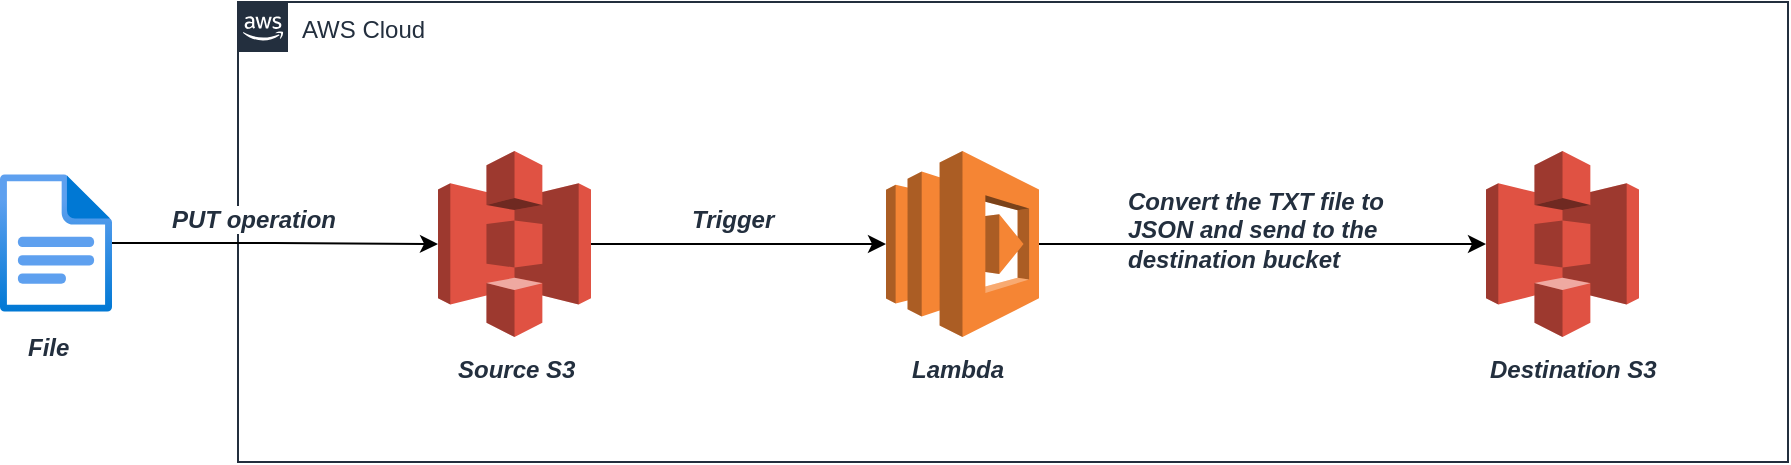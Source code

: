 <mxfile version="16.1.2" type="device"><diagram id="pn1ILGn4MoNRycm5Vb8k" name="Page-1"><mxGraphModel dx="1102" dy="865" grid="0" gridSize="10" guides="1" tooltips="1" connect="1" arrows="1" fold="1" page="0" pageScale="1" pageWidth="1169" pageHeight="827" math="0" shadow="0"><root><mxCell id="0"/><mxCell id="1" parent="0"/><mxCell id="5Iuz0V-mRbNRXlJCeppE-6" style="edgeStyle=orthogonalEdgeStyle;rounded=0;orthogonalLoop=1;jettySize=auto;html=1;entryX=0;entryY=0.5;entryDx=0;entryDy=0;entryPerimeter=0;" parent="1" source="5Iuz0V-mRbNRXlJCeppE-3" target="5Iuz0V-mRbNRXlJCeppE-5" edge="1"><mxGeometry relative="1" as="geometry"/></mxCell><mxCell id="5Iuz0V-mRbNRXlJCeppE-3" value="" style="outlineConnect=0;dashed=0;verticalLabelPosition=bottom;verticalAlign=top;align=center;html=1;shape=mxgraph.aws3.s3;fillColor=#E05243;gradientColor=none;" parent="1" vertex="1"><mxGeometry x="474" y="397.5" width="76.5" height="93" as="geometry"/></mxCell><mxCell id="5Iuz0V-mRbNRXlJCeppE-4" value="" style="outlineConnect=0;dashed=0;verticalLabelPosition=bottom;verticalAlign=top;align=center;html=1;shape=mxgraph.aws3.s3;fillColor=#E05243;gradientColor=none;" parent="1" vertex="1"><mxGeometry x="998" y="397.5" width="76.5" height="93" as="geometry"/></mxCell><mxCell id="5Iuz0V-mRbNRXlJCeppE-7" style="edgeStyle=orthogonalEdgeStyle;rounded=0;orthogonalLoop=1;jettySize=auto;html=1;entryX=0;entryY=0.5;entryDx=0;entryDy=0;entryPerimeter=0;" parent="1" source="5Iuz0V-mRbNRXlJCeppE-5" target="5Iuz0V-mRbNRXlJCeppE-4" edge="1"><mxGeometry relative="1" as="geometry"/></mxCell><mxCell id="5Iuz0V-mRbNRXlJCeppE-5" value="" style="outlineConnect=0;dashed=0;verticalLabelPosition=bottom;verticalAlign=top;align=center;html=1;shape=mxgraph.aws3.lambda;fillColor=#F58534;gradientColor=none;" parent="1" vertex="1"><mxGeometry x="698" y="397.5" width="76.5" height="93" as="geometry"/></mxCell><mxCell id="5Iuz0V-mRbNRXlJCeppE-8" value="AWS Cloud" style="points=[[0,0],[0.25,0],[0.5,0],[0.75,0],[1,0],[1,0.25],[1,0.5],[1,0.75],[1,1],[0.75,1],[0.5,1],[0.25,1],[0,1],[0,0.75],[0,0.5],[0,0.25]];outlineConnect=0;gradientColor=none;html=1;whiteSpace=wrap;fontSize=12;fontStyle=0;container=0;pointerEvents=0;collapsible=0;recursiveResize=0;shape=mxgraph.aws4.group;grIcon=mxgraph.aws4.group_aws_cloud_alt;strokeColor=#232F3E;fillColor=none;verticalAlign=top;align=left;spacingLeft=30;fontColor=#232F3E;dashed=0;" parent="1" vertex="1"><mxGeometry x="374" y="323" width="775" height="230" as="geometry"/></mxCell><mxCell id="5Iuz0V-mRbNRXlJCeppE-14" style="edgeStyle=orthogonalEdgeStyle;rounded=0;orthogonalLoop=1;jettySize=auto;html=1;" parent="1" source="5Iuz0V-mRbNRXlJCeppE-13" target="5Iuz0V-mRbNRXlJCeppE-3" edge="1"><mxGeometry relative="1" as="geometry"/></mxCell><mxCell id="5Iuz0V-mRbNRXlJCeppE-13" value="" style="aspect=fixed;html=1;points=[];align=center;image;fontSize=12;image=img/lib/azure2/general/File.svg;" parent="1" vertex="1"><mxGeometry x="255" y="409" width="56.0" height="69" as="geometry"/></mxCell><mxCell id="5Iuz0V-mRbNRXlJCeppE-9" value="&lt;span style=&quot;color: rgb(35, 47, 62); font-family: helvetica; font-size: 12px; letter-spacing: normal; text-align: left; text-indent: 0px; text-transform: none; word-spacing: 0px; background-color: rgb(255, 255, 255); display: inline; float: none;&quot;&gt;Source S3&lt;/span&gt;" style="text;whiteSpace=wrap;html=1;fontStyle=3" parent="1" vertex="1"><mxGeometry x="481.5" y="493" width="61.5" height="28" as="geometry"/></mxCell><mxCell id="5Iuz0V-mRbNRXlJCeppE-10" value="&lt;span style=&quot;color: rgb(35 , 47 , 62) ; font-family: &amp;#34;helvetica&amp;#34; ; font-size: 12px ; letter-spacing: normal ; text-align: left ; text-indent: 0px ; text-transform: none ; word-spacing: 0px ; background-color: rgb(255 , 255 , 255) ; display: inline ; float: none&quot;&gt;Lambda&lt;/span&gt;" style="text;whiteSpace=wrap;html=1;fontStyle=3" parent="1" vertex="1"><mxGeometry x="708.62" y="493" width="55.25" height="28" as="geometry"/></mxCell><mxCell id="5Iuz0V-mRbNRXlJCeppE-11" value="&lt;span style=&quot;color: rgb(35 , 47 , 62) ; font-family: &amp;#34;helvetica&amp;#34; ; font-size: 12px ; letter-spacing: normal ; text-align: left ; text-indent: 0px ; text-transform: none ; word-spacing: 0px ; background-color: rgb(255 , 255 , 255) ; display: inline ; float: none&quot;&gt;Destination S3&lt;/span&gt;" style="text;whiteSpace=wrap;html=1;fontStyle=3" parent="1" vertex="1"><mxGeometry x="998" y="493" width="94.5" height="28" as="geometry"/></mxCell><mxCell id="5Iuz0V-mRbNRXlJCeppE-12" value="&lt;span style=&quot;color: rgb(35 , 47 , 62) ; font-family: &amp;#34;helvetica&amp;#34; ; font-size: 12px ; letter-spacing: normal ; text-align: left ; text-indent: 0px ; text-transform: none ; word-spacing: 0px ; background-color: rgb(255 , 255 , 255) ; display: inline ; float: none&quot;&gt;Trigger&lt;/span&gt;" style="text;whiteSpace=wrap;html=1;fontStyle=3" parent="1" vertex="1"><mxGeometry x="599" y="418" width="51.5" height="28" as="geometry"/></mxCell><mxCell id="5Iuz0V-mRbNRXlJCeppE-15" value="&lt;font color=&quot;#232f3e&quot; face=&quot;helvetica&quot;&gt;Convert the TXT file to JSON and send to the destination bucket&lt;/font&gt;" style="text;whiteSpace=wrap;html=1;fontStyle=3" parent="1" vertex="1"><mxGeometry x="817" y="409" width="138.5" height="40.5" as="geometry"/></mxCell><mxCell id="5Iuz0V-mRbNRXlJCeppE-16" value="&lt;span style=&quot;color: rgb(35 , 47 , 62) ; font-family: &amp;#34;helvetica&amp;#34; ; font-size: 12px ; letter-spacing: normal ; text-align: left ; text-indent: 0px ; text-transform: none ; word-spacing: 0px ; background-color: rgb(255 , 255 , 255) ; display: inline ; float: none&quot;&gt;File&lt;/span&gt;" style="text;whiteSpace=wrap;html=1;fontStyle=3" parent="1" vertex="1"><mxGeometry x="267.12" y="482" width="31.75" height="28" as="geometry"/></mxCell><mxCell id="5Iuz0V-mRbNRXlJCeppE-17" value="&lt;span style=&quot;color: rgb(35 , 47 , 62) ; font-family: &amp;#34;helvetica&amp;#34; ; font-size: 12px ; letter-spacing: normal ; text-align: left ; text-indent: 0px ; text-transform: none ; word-spacing: 0px ; background-color: rgb(255 , 255 , 255) ; display: inline ; float: none&quot;&gt;PUT operation&lt;/span&gt;" style="text;whiteSpace=wrap;html=1;fontStyle=3" parent="1" vertex="1"><mxGeometry x="339" y="418" width="91" height="28" as="geometry"/></mxCell></root></mxGraphModel></diagram></mxfile>